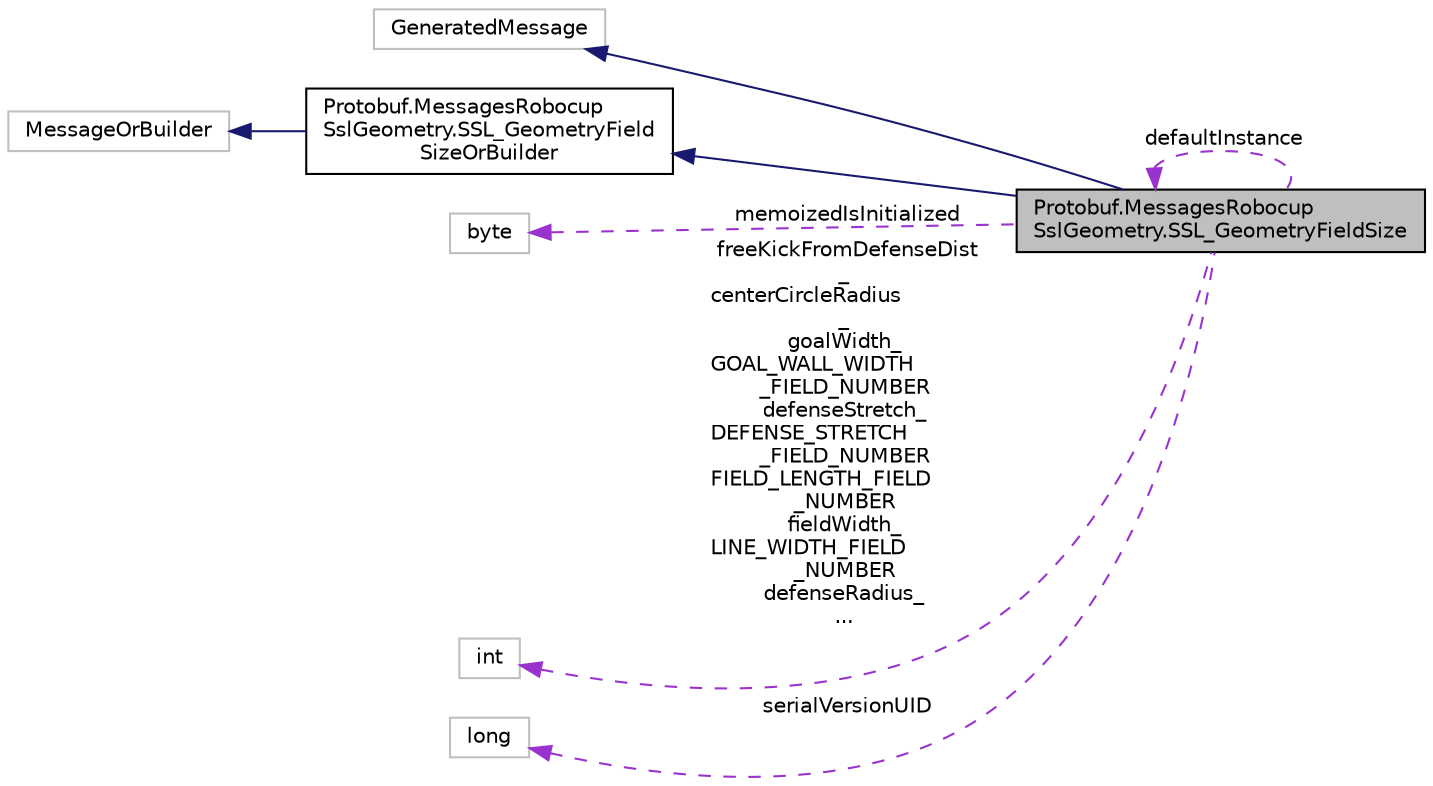 digraph "Protobuf.MessagesRobocupSslGeometry.SSL_GeometryFieldSize"
{
 // INTERACTIVE_SVG=YES
  edge [fontname="Helvetica",fontsize="10",labelfontname="Helvetica",labelfontsize="10"];
  node [fontname="Helvetica",fontsize="10",shape=record];
  rankdir="LR";
  Node1 [label="Protobuf.MessagesRobocup\lSslGeometry.SSL_GeometryFieldSize",height=0.2,width=0.4,color="black", fillcolor="grey75", style="filled", fontcolor="black"];
  Node2 -> Node1 [dir="back",color="midnightblue",fontsize="10",style="solid",fontname="Helvetica"];
  Node2 [label="GeneratedMessage",height=0.2,width=0.4,color="grey75", fillcolor="white", style="filled"];
  Node3 -> Node1 [dir="back",color="midnightblue",fontsize="10",style="solid",fontname="Helvetica"];
  Node3 [label="Protobuf.MessagesRobocup\lSslGeometry.SSL_GeometryField\lSizeOrBuilder",height=0.2,width=0.4,color="black", fillcolor="white", style="filled",URL="$db/d25/interface_protobuf_1_1_messages_robocup_ssl_geometry_1_1_s_s_l___geometry_field_size_or_builder.html"];
  Node4 -> Node3 [dir="back",color="midnightblue",fontsize="10",style="solid",fontname="Helvetica"];
  Node4 [label="MessageOrBuilder",height=0.2,width=0.4,color="grey75", fillcolor="white", style="filled"];
  Node5 -> Node1 [dir="back",color="darkorchid3",fontsize="10",style="dashed",label=" memoizedIsInitialized" ,fontname="Helvetica"];
  Node5 [label="byte",height=0.2,width=0.4,color="grey75", fillcolor="white", style="filled"];
  Node6 -> Node1 [dir="back",color="darkorchid3",fontsize="10",style="dashed",label=" freeKickFromDefenseDist\l_\ncenterCircleRadius\l_\ngoalWidth_\nGOAL_WALL_WIDTH\l_FIELD_NUMBER\ndefenseStretch_\nDEFENSE_STRETCH\l_FIELD_NUMBER\nFIELD_LENGTH_FIELD\l_NUMBER\nfieldWidth_\nLINE_WIDTH_FIELD\l_NUMBER\ndefenseRadius_\n..." ,fontname="Helvetica"];
  Node6 [label="int",height=0.2,width=0.4,color="grey75", fillcolor="white", style="filled"];
  Node7 -> Node1 [dir="back",color="darkorchid3",fontsize="10",style="dashed",label=" serialVersionUID" ,fontname="Helvetica"];
  Node7 [label="long",height=0.2,width=0.4,color="grey75", fillcolor="white", style="filled"];
  Node1 -> Node1 [dir="back",color="darkorchid3",fontsize="10",style="dashed",label=" defaultInstance" ,fontname="Helvetica"];
}
